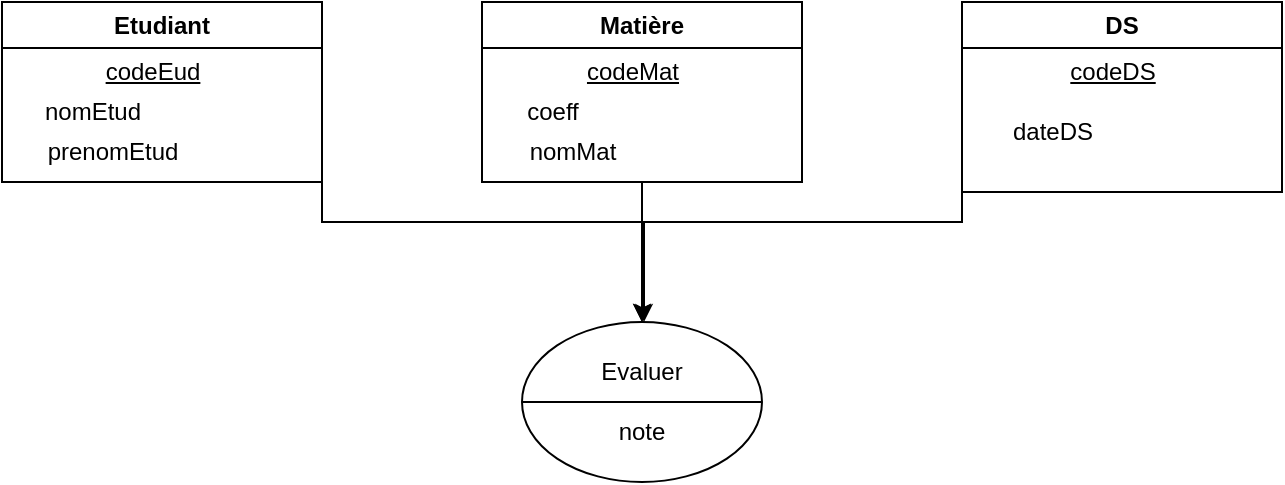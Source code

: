 <mxfile version="22.0.4" type="github">
  <diagram id="R2lEEEUBdFMjLlhIrx00" name="Page-1">
    <mxGraphModel dx="794" dy="432" grid="1" gridSize="10" guides="1" tooltips="1" connect="1" arrows="1" fold="1" page="1" pageScale="1" pageWidth="850" pageHeight="1100" math="0" shadow="0" extFonts="Permanent Marker^https://fonts.googleapis.com/css?family=Permanent+Marker">
      <root>
        <mxCell id="0" />
        <mxCell id="1" parent="0" />
        <mxCell id="OU-l8bRIDzuQE4MKn1Gl-17" style="edgeStyle=orthogonalEdgeStyle;rounded=0;orthogonalLoop=1;jettySize=auto;html=1;exitX=1;exitY=0.5;exitDx=0;exitDy=0;" edge="1" parent="1" source="OU-l8bRIDzuQE4MKn1Gl-2">
          <mxGeometry relative="1" as="geometry">
            <mxPoint x="360" y="280" as="targetPoint" />
            <Array as="points">
              <mxPoint x="200" y="230" />
              <mxPoint x="360" y="230" />
            </Array>
          </mxGeometry>
        </mxCell>
        <mxCell id="OU-l8bRIDzuQE4MKn1Gl-2" value="Etudiant" style="swimlane;whiteSpace=wrap;html=1;" vertex="1" parent="1">
          <mxGeometry x="40" y="120" width="160" height="90" as="geometry" />
        </mxCell>
        <object label="&lt;u&gt;codeEud&lt;/u&gt;" id="OU-l8bRIDzuQE4MKn1Gl-3">
          <mxCell style="text;html=1;align=center;verticalAlign=middle;resizable=0;points=[];autosize=1;strokeColor=none;fillColor=none;" vertex="1" parent="OU-l8bRIDzuQE4MKn1Gl-2">
            <mxGeometry x="40" y="20" width="70" height="30" as="geometry" />
          </mxCell>
        </object>
        <mxCell id="OU-l8bRIDzuQE4MKn1Gl-6" value="nomEtud" style="text;html=1;align=center;verticalAlign=middle;resizable=0;points=[];autosize=1;strokeColor=none;fillColor=none;" vertex="1" parent="OU-l8bRIDzuQE4MKn1Gl-2">
          <mxGeometry x="10" y="40" width="70" height="30" as="geometry" />
        </mxCell>
        <mxCell id="OU-l8bRIDzuQE4MKn1Gl-7" value="prenomEtud" style="text;html=1;align=center;verticalAlign=middle;resizable=0;points=[];autosize=1;strokeColor=none;fillColor=none;" vertex="1" parent="OU-l8bRIDzuQE4MKn1Gl-2">
          <mxGeometry x="10" y="60" width="90" height="30" as="geometry" />
        </mxCell>
        <mxCell id="OU-l8bRIDzuQE4MKn1Gl-18" style="edgeStyle=orthogonalEdgeStyle;rounded=0;orthogonalLoop=1;jettySize=auto;html=1;exitX=0.5;exitY=1;exitDx=0;exitDy=0;" edge="1" parent="1" source="OU-l8bRIDzuQE4MKn1Gl-8">
          <mxGeometry relative="1" as="geometry">
            <mxPoint x="360" y="280" as="targetPoint" />
          </mxGeometry>
        </mxCell>
        <mxCell id="OU-l8bRIDzuQE4MKn1Gl-8" value="Matière" style="swimlane;whiteSpace=wrap;html=1;" vertex="1" parent="1">
          <mxGeometry x="280" y="120" width="160" height="90" as="geometry" />
        </mxCell>
        <object label="&lt;u&gt;codeMat&lt;/u&gt;" id="OU-l8bRIDzuQE4MKn1Gl-9">
          <mxCell style="text;html=1;align=center;verticalAlign=middle;resizable=0;points=[];autosize=1;strokeColor=none;fillColor=none;" vertex="1" parent="OU-l8bRIDzuQE4MKn1Gl-8">
            <mxGeometry x="40" y="20" width="70" height="30" as="geometry" />
          </mxCell>
        </object>
        <mxCell id="OU-l8bRIDzuQE4MKn1Gl-10" value="coeff" style="text;html=1;align=center;verticalAlign=middle;resizable=0;points=[];autosize=1;strokeColor=none;fillColor=none;" vertex="1" parent="OU-l8bRIDzuQE4MKn1Gl-8">
          <mxGeometry x="10" y="40" width="50" height="30" as="geometry" />
        </mxCell>
        <mxCell id="OU-l8bRIDzuQE4MKn1Gl-11" value="nomMat" style="text;html=1;align=center;verticalAlign=middle;resizable=0;points=[];autosize=1;strokeColor=none;fillColor=none;" vertex="1" parent="OU-l8bRIDzuQE4MKn1Gl-8">
          <mxGeometry x="10" y="60" width="70" height="30" as="geometry" />
        </mxCell>
        <mxCell id="OU-l8bRIDzuQE4MKn1Gl-26" style="edgeStyle=orthogonalEdgeStyle;rounded=0;orthogonalLoop=1;jettySize=auto;html=1;exitX=0;exitY=1;exitDx=0;exitDy=0;" edge="1" parent="1" source="OU-l8bRIDzuQE4MKn1Gl-12">
          <mxGeometry relative="1" as="geometry">
            <mxPoint x="361" y="280.002" as="targetPoint" />
            <Array as="points">
              <mxPoint x="520" y="230" />
              <mxPoint x="361" y="230" />
            </Array>
          </mxGeometry>
        </mxCell>
        <mxCell id="OU-l8bRIDzuQE4MKn1Gl-12" value="DS" style="swimlane;whiteSpace=wrap;html=1;" vertex="1" parent="1">
          <mxGeometry x="520" y="120" width="160" height="95" as="geometry" />
        </mxCell>
        <object label="&lt;u&gt;codeDS&lt;/u&gt;" id="OU-l8bRIDzuQE4MKn1Gl-13">
          <mxCell style="text;html=1;align=center;verticalAlign=middle;resizable=0;points=[];autosize=1;strokeColor=none;fillColor=none;" vertex="1" parent="OU-l8bRIDzuQE4MKn1Gl-12">
            <mxGeometry x="40" y="20" width="70" height="30" as="geometry" />
          </mxCell>
        </object>
        <mxCell id="OU-l8bRIDzuQE4MKn1Gl-14" value="dateDS" style="text;html=1;align=center;verticalAlign=middle;resizable=0;points=[];autosize=1;strokeColor=none;fillColor=none;" vertex="1" parent="OU-l8bRIDzuQE4MKn1Gl-12">
          <mxGeometry x="15" y="50" width="60" height="30" as="geometry" />
        </mxCell>
        <mxCell id="OU-l8bRIDzuQE4MKn1Gl-27" value="" style="ellipse;whiteSpace=wrap;html=1;fillColor=none;" vertex="1" parent="1">
          <mxGeometry x="300" y="280" width="120" height="80" as="geometry" />
        </mxCell>
        <mxCell id="OU-l8bRIDzuQE4MKn1Gl-28" value="Evaluer" style="text;html=1;strokeColor=none;fillColor=none;align=center;verticalAlign=middle;whiteSpace=wrap;rounded=0;" vertex="1" parent="1">
          <mxGeometry x="330" y="290" width="60" height="30" as="geometry" />
        </mxCell>
        <mxCell id="OU-l8bRIDzuQE4MKn1Gl-29" value="" style="endArrow=none;html=1;rounded=0;entryX=1;entryY=0.5;entryDx=0;entryDy=0;exitX=0;exitY=0.5;exitDx=0;exitDy=0;" edge="1" parent="1" source="OU-l8bRIDzuQE4MKn1Gl-27" target="OU-l8bRIDzuQE4MKn1Gl-27">
          <mxGeometry width="50" height="50" relative="1" as="geometry">
            <mxPoint x="350" y="300" as="sourcePoint" />
            <mxPoint x="400" y="250" as="targetPoint" />
          </mxGeometry>
        </mxCell>
        <mxCell id="OU-l8bRIDzuQE4MKn1Gl-30" value="note" style="text;html=1;strokeColor=none;fillColor=none;align=center;verticalAlign=middle;whiteSpace=wrap;rounded=0;" vertex="1" parent="1">
          <mxGeometry x="325" y="320" width="70" height="30" as="geometry" />
        </mxCell>
      </root>
    </mxGraphModel>
  </diagram>
</mxfile>
